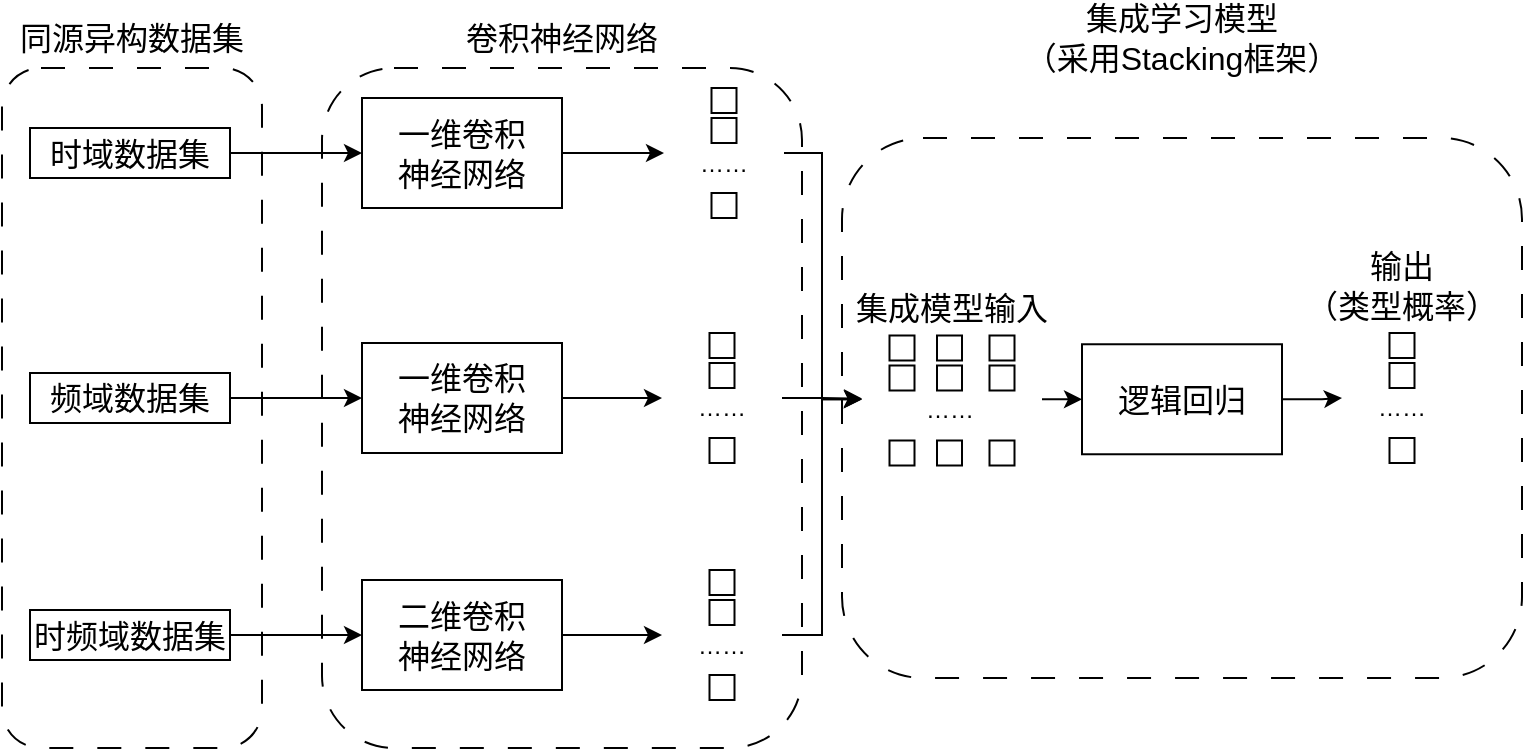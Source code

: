 <mxfile version="27.1.3">
  <diagram name="第 1 页" id="1fiDwTHrNMZpix3zNA36">
    <mxGraphModel dx="1158" dy="783" grid="1" gridSize="10" guides="1" tooltips="1" connect="1" arrows="1" fold="1" page="1" pageScale="1" pageWidth="827" pageHeight="1169" math="0" shadow="0">
      <root>
        <mxCell id="0" />
        <mxCell id="1" parent="0" />
        <mxCell id="Sj0tfwVz-LecWqx-pxai-51" value="" style="rounded=1;whiteSpace=wrap;html=1;fillColor=none;dashed=1;dashPattern=12 12;fontSize=16;" parent="1" vertex="1">
          <mxGeometry x="430" y="280" width="340" height="270" as="geometry" />
        </mxCell>
        <mxCell id="QYo9lDrNAoCQKma_m_w6-10" value="" style="rounded=1;whiteSpace=wrap;html=1;fillColor=none;dashed=1;dashPattern=12 12;" parent="1" vertex="1">
          <mxGeometry x="10" y="245" width="130" height="340" as="geometry" />
        </mxCell>
        <mxCell id="QYo9lDrNAoCQKma_m_w6-11" value="同源异构数据集" style="text;html=1;align=center;verticalAlign=middle;whiteSpace=wrap;rounded=0;fontSize=16;" parent="1" vertex="1">
          <mxGeometry x="15" y="215" width="120" height="30" as="geometry" />
        </mxCell>
        <mxCell id="QYo9lDrNAoCQKma_m_w6-47" style="edgeStyle=orthogonalEdgeStyle;rounded=0;orthogonalLoop=1;jettySize=auto;html=1;exitX=1;exitY=0.5;exitDx=0;exitDy=0;entryX=0;entryY=0.5;entryDx=0;entryDy=0;" parent="1" source="QYo9lDrNAoCQKma_m_w6-22" target="QYo9lDrNAoCQKma_m_w6-40" edge="1">
          <mxGeometry relative="1" as="geometry" />
        </mxCell>
        <mxCell id="QYo9lDrNAoCQKma_m_w6-22" value="时域数据集" style="rounded=0;whiteSpace=wrap;html=1;fontSize=16;" parent="1" vertex="1">
          <mxGeometry x="24" y="275" width="100" height="25" as="geometry" />
        </mxCell>
        <mxCell id="QYo9lDrNAoCQKma_m_w6-46" style="edgeStyle=orthogonalEdgeStyle;rounded=0;orthogonalLoop=1;jettySize=auto;html=1;exitX=1;exitY=0.5;exitDx=0;exitDy=0;entryX=0;entryY=0.5;entryDx=0;entryDy=0;" parent="1" source="QYo9lDrNAoCQKma_m_w6-26" target="QYo9lDrNAoCQKma_m_w6-43" edge="1">
          <mxGeometry relative="1" as="geometry" />
        </mxCell>
        <mxCell id="QYo9lDrNAoCQKma_m_w6-26" value="频域数据集" style="rounded=0;whiteSpace=wrap;html=1;fontSize=16;" parent="1" vertex="1">
          <mxGeometry x="24" y="397.5" width="100" height="25" as="geometry" />
        </mxCell>
        <mxCell id="QYo9lDrNAoCQKma_m_w6-45" style="edgeStyle=orthogonalEdgeStyle;rounded=0;orthogonalLoop=1;jettySize=auto;html=1;exitX=1;exitY=0.5;exitDx=0;exitDy=0;entryX=0;entryY=0.5;entryDx=0;entryDy=0;" parent="1" source="QYo9lDrNAoCQKma_m_w6-35" target="QYo9lDrNAoCQKma_m_w6-44" edge="1">
          <mxGeometry relative="1" as="geometry" />
        </mxCell>
        <mxCell id="QYo9lDrNAoCQKma_m_w6-35" value="时频域数据集" style="rounded=0;whiteSpace=wrap;html=1;fontSize=16;" parent="1" vertex="1">
          <mxGeometry x="24" y="516" width="100" height="25" as="geometry" />
        </mxCell>
        <mxCell id="QYo9lDrNAoCQKma_m_w6-38" value="" style="rounded=1;whiteSpace=wrap;html=1;fillColor=none;dashed=1;dashPattern=12 12;fontSize=16;" parent="1" vertex="1">
          <mxGeometry x="170" y="245" width="240" height="340" as="geometry" />
        </mxCell>
        <mxCell id="QYo9lDrNAoCQKma_m_w6-39" value="卷积神经网络" style="text;html=1;align=center;verticalAlign=middle;whiteSpace=wrap;rounded=0;fontSize=16;" parent="1" vertex="1">
          <mxGeometry x="230" y="215" width="120" height="30" as="geometry" />
        </mxCell>
        <mxCell id="Sj0tfwVz-LecWqx-pxai-45" style="edgeStyle=orthogonalEdgeStyle;rounded=0;orthogonalLoop=1;jettySize=auto;html=1;exitX=1;exitY=0.5;exitDx=0;exitDy=0;entryX=0;entryY=0.5;entryDx=0;entryDy=0;" parent="1" source="QYo9lDrNAoCQKma_m_w6-40" target="Sj0tfwVz-LecWqx-pxai-38" edge="1">
          <mxGeometry relative="1" as="geometry" />
        </mxCell>
        <mxCell id="QYo9lDrNAoCQKma_m_w6-40" value="一维卷积&lt;div&gt;神经网络&lt;/div&gt;" style="rounded=0;whiteSpace=wrap;html=1;fontSize=16;" parent="1" vertex="1">
          <mxGeometry x="190" y="260" width="100" height="55" as="geometry" />
        </mxCell>
        <mxCell id="Sj0tfwVz-LecWqx-pxai-31" style="edgeStyle=orthogonalEdgeStyle;rounded=0;orthogonalLoop=1;jettySize=auto;html=1;exitX=1;exitY=0.5;exitDx=0;exitDy=0;entryX=0;entryY=0.5;entryDx=0;entryDy=0;" parent="1" source="QYo9lDrNAoCQKma_m_w6-43" target="Sj0tfwVz-LecWqx-pxai-30" edge="1">
          <mxGeometry relative="1" as="geometry" />
        </mxCell>
        <mxCell id="QYo9lDrNAoCQKma_m_w6-43" value="一维卷积&lt;div&gt;神经网络&lt;/div&gt;" style="rounded=0;whiteSpace=wrap;html=1;fontSize=16;" parent="1" vertex="1">
          <mxGeometry x="190" y="382.5" width="100" height="55" as="geometry" />
        </mxCell>
        <mxCell id="Sj0tfwVz-LecWqx-pxai-49" style="edgeStyle=orthogonalEdgeStyle;rounded=0;orthogonalLoop=1;jettySize=auto;html=1;exitX=1;exitY=0.5;exitDx=0;exitDy=0;entryX=0;entryY=0.5;entryDx=0;entryDy=0;" parent="1" source="QYo9lDrNAoCQKma_m_w6-44" target="Sj0tfwVz-LecWqx-pxai-44" edge="1">
          <mxGeometry relative="1" as="geometry" />
        </mxCell>
        <mxCell id="QYo9lDrNAoCQKma_m_w6-44" value="二维卷积&lt;div&gt;神经网络&lt;/div&gt;" style="rounded=0;whiteSpace=wrap;html=1;fontSize=16;" parent="1" vertex="1">
          <mxGeometry x="190" y="501" width="100" height="55" as="geometry" />
        </mxCell>
        <mxCell id="Sj0tfwVz-LecWqx-pxai-32" value="" style="group" parent="1" vertex="1" connectable="0">
          <mxGeometry x="340" y="370" width="85" height="210" as="geometry" />
        </mxCell>
        <mxCell id="Sj0tfwVz-LecWqx-pxai-8" value="" style="whiteSpace=wrap;html=1;aspect=fixed;container=0;" parent="Sj0tfwVz-LecWqx-pxai-32" vertex="1">
          <mxGeometry x="23.75" y="7.5" width="12.5" height="12.5" as="geometry" />
        </mxCell>
        <mxCell id="Sj0tfwVz-LecWqx-pxai-9" value="" style="whiteSpace=wrap;html=1;aspect=fixed;container=0;" parent="Sj0tfwVz-LecWqx-pxai-32" vertex="1">
          <mxGeometry x="23.75" y="22.5" width="12.5" height="12.5" as="geometry" />
        </mxCell>
        <mxCell id="Sj0tfwVz-LecWqx-pxai-10" value="" style="whiteSpace=wrap;html=1;aspect=fixed;container=0;" parent="Sj0tfwVz-LecWqx-pxai-32" vertex="1">
          <mxGeometry x="23.75" y="60" width="12.5" height="12.5" as="geometry" />
        </mxCell>
        <mxCell id="Sj0tfwVz-LecWqx-pxai-11" value="……" style="text;html=1;align=center;verticalAlign=middle;whiteSpace=wrap;rounded=0;container=0;" parent="Sj0tfwVz-LecWqx-pxai-32" vertex="1">
          <mxGeometry y="30" width="60" height="30" as="geometry" />
        </mxCell>
        <mxCell id="Wyy5821fUpDd5KaXsyB3-2" style="edgeStyle=orthogonalEdgeStyle;rounded=0;orthogonalLoop=1;jettySize=auto;html=1;exitX=1;exitY=0.5;exitDx=0;exitDy=0;" edge="1" parent="Sj0tfwVz-LecWqx-pxai-32" source="Sj0tfwVz-LecWqx-pxai-30">
          <mxGeometry relative="1" as="geometry">
            <mxPoint x="100" y="40.31" as="targetPoint" />
          </mxGeometry>
        </mxCell>
        <mxCell id="Sj0tfwVz-LecWqx-pxai-30" value="" style="rounded=0;whiteSpace=wrap;html=1;fillColor=none;strokeColor=none;container=0;" parent="Sj0tfwVz-LecWqx-pxai-32" vertex="1">
          <mxGeometry width="60" height="80" as="geometry" />
        </mxCell>
        <mxCell id="Sj0tfwVz-LecWqx-pxai-33" value="" style="group" parent="1" vertex="1" connectable="0">
          <mxGeometry x="341" y="247.5" width="60" height="80" as="geometry" />
        </mxCell>
        <mxCell id="Sj0tfwVz-LecWqx-pxai-34" value="" style="whiteSpace=wrap;html=1;aspect=fixed;container=0;" parent="Sj0tfwVz-LecWqx-pxai-33" vertex="1">
          <mxGeometry x="23.75" y="7.5" width="12.5" height="12.5" as="geometry" />
        </mxCell>
        <mxCell id="Sj0tfwVz-LecWqx-pxai-35" value="" style="whiteSpace=wrap;html=1;aspect=fixed;container=0;" parent="Sj0tfwVz-LecWqx-pxai-33" vertex="1">
          <mxGeometry x="23.75" y="22.5" width="12.5" height="12.5" as="geometry" />
        </mxCell>
        <mxCell id="Sj0tfwVz-LecWqx-pxai-36" value="" style="whiteSpace=wrap;html=1;aspect=fixed;container=0;" parent="Sj0tfwVz-LecWqx-pxai-33" vertex="1">
          <mxGeometry x="23.75" y="60" width="12.5" height="12.5" as="geometry" />
        </mxCell>
        <mxCell id="Sj0tfwVz-LecWqx-pxai-37" value="……" style="text;html=1;align=center;verticalAlign=middle;whiteSpace=wrap;rounded=0;container=0;" parent="Sj0tfwVz-LecWqx-pxai-33" vertex="1">
          <mxGeometry y="30" width="60" height="30" as="geometry" />
        </mxCell>
        <mxCell id="Sj0tfwVz-LecWqx-pxai-38" value="" style="rounded=0;whiteSpace=wrap;html=1;fillColor=none;strokeColor=none;container=0;" parent="Sj0tfwVz-LecWqx-pxai-33" vertex="1">
          <mxGeometry width="60" height="80" as="geometry" />
        </mxCell>
        <mxCell id="Sj0tfwVz-LecWqx-pxai-39" value="" style="group" parent="1" vertex="1" connectable="0">
          <mxGeometry x="340" y="488.5" width="60" height="80" as="geometry" />
        </mxCell>
        <mxCell id="Sj0tfwVz-LecWqx-pxai-40" value="" style="whiteSpace=wrap;html=1;aspect=fixed;container=0;" parent="Sj0tfwVz-LecWqx-pxai-39" vertex="1">
          <mxGeometry x="23.75" y="7.5" width="12.5" height="12.5" as="geometry" />
        </mxCell>
        <mxCell id="Sj0tfwVz-LecWqx-pxai-41" value="" style="whiteSpace=wrap;html=1;aspect=fixed;container=0;" parent="Sj0tfwVz-LecWqx-pxai-39" vertex="1">
          <mxGeometry x="23.75" y="22.5" width="12.5" height="12.5" as="geometry" />
        </mxCell>
        <mxCell id="Sj0tfwVz-LecWqx-pxai-42" value="" style="whiteSpace=wrap;html=1;aspect=fixed;container=0;" parent="Sj0tfwVz-LecWqx-pxai-39" vertex="1">
          <mxGeometry x="23.75" y="60" width="12.5" height="12.5" as="geometry" />
        </mxCell>
        <mxCell id="Sj0tfwVz-LecWqx-pxai-43" value="……" style="text;html=1;align=center;verticalAlign=middle;whiteSpace=wrap;rounded=0;container=0;" parent="Sj0tfwVz-LecWqx-pxai-39" vertex="1">
          <mxGeometry y="30" width="60" height="30" as="geometry" />
        </mxCell>
        <mxCell id="Sj0tfwVz-LecWqx-pxai-44" value="" style="rounded=0;whiteSpace=wrap;html=1;fillColor=none;strokeColor=none;container=0;" parent="Sj0tfwVz-LecWqx-pxai-39" vertex="1">
          <mxGeometry width="60" height="80" as="geometry" />
        </mxCell>
        <mxCell id="Sj0tfwVz-LecWqx-pxai-52" value="集成学习模型&lt;div&gt;（采用Stacking框架）&lt;/div&gt;" style="text;html=1;align=center;verticalAlign=middle;whiteSpace=wrap;rounded=0;fontSize=16;" parent="1" vertex="1">
          <mxGeometry x="510" y="215" width="180" height="30" as="geometry" />
        </mxCell>
        <mxCell id="Sj0tfwVz-LecWqx-pxai-68" value="" style="group" parent="1" vertex="1" connectable="0">
          <mxGeometry x="440" y="370" width="90" height="81.25" as="geometry" />
        </mxCell>
        <mxCell id="Sj0tfwVz-LecWqx-pxai-54" value="" style="whiteSpace=wrap;html=1;aspect=fixed;container=0;" parent="Sj0tfwVz-LecWqx-pxai-68" vertex="1">
          <mxGeometry x="13.75" y="8.75" width="12.5" height="12.5" as="geometry" />
        </mxCell>
        <mxCell id="Sj0tfwVz-LecWqx-pxai-55" value="" style="whiteSpace=wrap;html=1;aspect=fixed;container=0;" parent="Sj0tfwVz-LecWqx-pxai-68" vertex="1">
          <mxGeometry x="13.75" y="23.75" width="12.5" height="12.5" as="geometry" />
        </mxCell>
        <mxCell id="Sj0tfwVz-LecWqx-pxai-56" value="" style="whiteSpace=wrap;html=1;aspect=fixed;container=0;" parent="Sj0tfwVz-LecWqx-pxai-68" vertex="1">
          <mxGeometry x="13.75" y="61.25" width="12.5" height="12.5" as="geometry" />
        </mxCell>
        <mxCell id="Sj0tfwVz-LecWqx-pxai-59" value="" style="whiteSpace=wrap;html=1;aspect=fixed;container=0;" parent="Sj0tfwVz-LecWqx-pxai-68" vertex="1">
          <mxGeometry x="37.5" y="8.75" width="12.5" height="12.5" as="geometry" />
        </mxCell>
        <mxCell id="Sj0tfwVz-LecWqx-pxai-60" value="" style="whiteSpace=wrap;html=1;aspect=fixed;container=0;" parent="Sj0tfwVz-LecWqx-pxai-68" vertex="1">
          <mxGeometry x="37.5" y="23.75" width="12.5" height="12.5" as="geometry" />
        </mxCell>
        <mxCell id="Sj0tfwVz-LecWqx-pxai-61" value="" style="whiteSpace=wrap;html=1;aspect=fixed;container=0;" parent="Sj0tfwVz-LecWqx-pxai-68" vertex="1">
          <mxGeometry x="37.5" y="61.25" width="12.5" height="12.5" as="geometry" />
        </mxCell>
        <mxCell id="Sj0tfwVz-LecWqx-pxai-62" value="……" style="text;html=1;align=center;verticalAlign=middle;whiteSpace=wrap;rounded=0;container=0;" parent="Sj0tfwVz-LecWqx-pxai-68" vertex="1">
          <mxGeometry x="13.75" y="31.25" width="60" height="30" as="geometry" />
        </mxCell>
        <mxCell id="Sj0tfwVz-LecWqx-pxai-63" value="" style="whiteSpace=wrap;html=1;aspect=fixed;container=0;" parent="Sj0tfwVz-LecWqx-pxai-68" vertex="1">
          <mxGeometry x="63.75" y="8.75" width="12.5" height="12.5" as="geometry" />
        </mxCell>
        <mxCell id="Sj0tfwVz-LecWqx-pxai-64" value="" style="whiteSpace=wrap;html=1;aspect=fixed;container=0;" parent="Sj0tfwVz-LecWqx-pxai-68" vertex="1">
          <mxGeometry x="63.75" y="23.75" width="12.5" height="12.5" as="geometry" />
        </mxCell>
        <mxCell id="Sj0tfwVz-LecWqx-pxai-65" value="" style="whiteSpace=wrap;html=1;aspect=fixed;container=0;" parent="Sj0tfwVz-LecWqx-pxai-68" vertex="1">
          <mxGeometry x="63.75" y="61.25" width="12.5" height="12.5" as="geometry" />
        </mxCell>
        <mxCell id="Sj0tfwVz-LecWqx-pxai-67" value="" style="rounded=0;whiteSpace=wrap;html=1;fillColor=none;strokeColor=none;" parent="Sj0tfwVz-LecWqx-pxai-68" vertex="1">
          <mxGeometry width="90" height="81.25" as="geometry" />
        </mxCell>
        <mxCell id="Sj0tfwVz-LecWqx-pxai-69" value="集成模型输入" style="text;html=1;align=center;verticalAlign=middle;whiteSpace=wrap;rounded=0;fontSize=16;" parent="1" vertex="1">
          <mxGeometry x="425" y="350" width="120" height="30" as="geometry" />
        </mxCell>
        <mxCell id="Sj0tfwVz-LecWqx-pxai-81" style="edgeStyle=orthogonalEdgeStyle;rounded=0;orthogonalLoop=1;jettySize=auto;html=1;exitX=1;exitY=0.5;exitDx=0;exitDy=0;" parent="1" source="Sj0tfwVz-LecWqx-pxai-72" target="Sj0tfwVz-LecWqx-pxai-79" edge="1">
          <mxGeometry relative="1" as="geometry" />
        </mxCell>
        <mxCell id="Sj0tfwVz-LecWqx-pxai-72" value="逻辑回归" style="rounded=0;whiteSpace=wrap;html=1;fontSize=16;" parent="1" vertex="1">
          <mxGeometry x="550" y="383.13" width="100" height="55" as="geometry" />
        </mxCell>
        <mxCell id="Sj0tfwVz-LecWqx-pxai-73" style="edgeStyle=orthogonalEdgeStyle;rounded=0;orthogonalLoop=1;jettySize=auto;html=1;exitX=1;exitY=0.5;exitDx=0;exitDy=0;entryX=0;entryY=0.5;entryDx=0;entryDy=0;" parent="1" source="Sj0tfwVz-LecWqx-pxai-67" target="Sj0tfwVz-LecWqx-pxai-72" edge="1">
          <mxGeometry relative="1" as="geometry" />
        </mxCell>
        <mxCell id="Sj0tfwVz-LecWqx-pxai-74" value="" style="group" parent="1" vertex="1" connectable="0">
          <mxGeometry x="680" y="370" width="60" height="80" as="geometry" />
        </mxCell>
        <mxCell id="Sj0tfwVz-LecWqx-pxai-75" value="" style="whiteSpace=wrap;html=1;aspect=fixed;container=0;" parent="Sj0tfwVz-LecWqx-pxai-74" vertex="1">
          <mxGeometry x="23.75" y="7.5" width="12.5" height="12.5" as="geometry" />
        </mxCell>
        <mxCell id="Sj0tfwVz-LecWqx-pxai-76" value="" style="whiteSpace=wrap;html=1;aspect=fixed;container=0;" parent="Sj0tfwVz-LecWqx-pxai-74" vertex="1">
          <mxGeometry x="23.75" y="22.5" width="12.5" height="12.5" as="geometry" />
        </mxCell>
        <mxCell id="Sj0tfwVz-LecWqx-pxai-77" value="" style="whiteSpace=wrap;html=1;aspect=fixed;container=0;" parent="Sj0tfwVz-LecWqx-pxai-74" vertex="1">
          <mxGeometry x="23.75" y="60" width="12.5" height="12.5" as="geometry" />
        </mxCell>
        <mxCell id="Sj0tfwVz-LecWqx-pxai-78" value="……" style="text;html=1;align=center;verticalAlign=middle;whiteSpace=wrap;rounded=0;container=0;" parent="Sj0tfwVz-LecWqx-pxai-74" vertex="1">
          <mxGeometry y="30" width="60" height="30" as="geometry" />
        </mxCell>
        <mxCell id="Sj0tfwVz-LecWqx-pxai-79" value="" style="rounded=0;whiteSpace=wrap;html=1;fillColor=none;strokeColor=none;container=0;" parent="Sj0tfwVz-LecWqx-pxai-74" vertex="1">
          <mxGeometry width="60" height="80" as="geometry" />
        </mxCell>
        <mxCell id="Sj0tfwVz-LecWqx-pxai-82" value="输出&lt;div&gt;（类型概率）&lt;/div&gt;" style="text;html=1;align=center;verticalAlign=middle;whiteSpace=wrap;rounded=0;fontSize=16;" parent="1" vertex="1">
          <mxGeometry x="650" y="338.5" width="120" height="30" as="geometry" />
        </mxCell>
        <mxCell id="Wyy5821fUpDd5KaXsyB3-1" style="edgeStyle=orthogonalEdgeStyle;rounded=0;orthogonalLoop=1;jettySize=auto;html=1;exitX=1;exitY=0.5;exitDx=0;exitDy=0;entryX=0;entryY=0.5;entryDx=0;entryDy=0;" edge="1" parent="1" source="Sj0tfwVz-LecWqx-pxai-38" target="Sj0tfwVz-LecWqx-pxai-67">
          <mxGeometry relative="1" as="geometry">
            <Array as="points">
              <mxPoint x="420" y="287" />
              <mxPoint x="420" y="411" />
            </Array>
          </mxGeometry>
        </mxCell>
        <mxCell id="Wyy5821fUpDd5KaXsyB3-4" style="edgeStyle=orthogonalEdgeStyle;rounded=0;orthogonalLoop=1;jettySize=auto;html=1;exitX=1;exitY=0.5;exitDx=0;exitDy=0;entryX=0;entryY=0.5;entryDx=0;entryDy=0;" edge="1" parent="1" source="Sj0tfwVz-LecWqx-pxai-44" target="Sj0tfwVz-LecWqx-pxai-67">
          <mxGeometry relative="1" as="geometry" />
        </mxCell>
      </root>
    </mxGraphModel>
  </diagram>
</mxfile>
